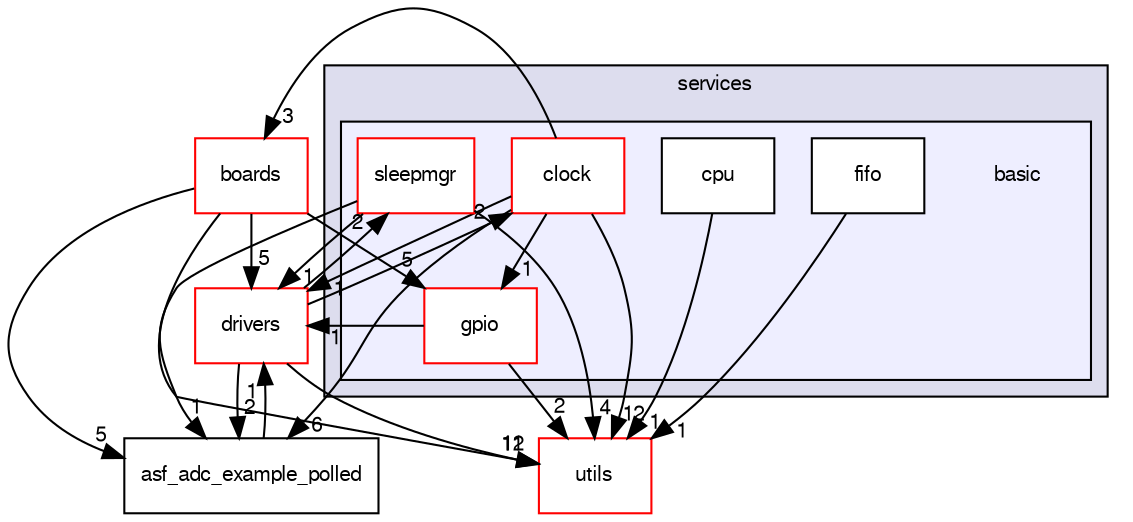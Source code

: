 digraph G {
  compound=true
  node [ fontsize="10", fontname="FreeSans"];
  edge [ labelfontsize="10", labelfontname="FreeSans"];
  subgraph clusterdir_6df56000e9397a0e5b9a9ad92f20af68 {
    graph [ bgcolor="#ddddee", pencolor="black", label="services" fontname="FreeSans", fontsize="10", URL="dir_6df56000e9397a0e5b9a9ad92f20af68.html"]
  subgraph clusterdir_a98c422f485acdaa3b23c4a99b4cb711 {
    graph [ bgcolor="#eeeeff", pencolor="black", label="" URL="dir_a98c422f485acdaa3b23c4a99b4cb711.html"];
    dir_a98c422f485acdaa3b23c4a99b4cb711 [shape=plaintext label="basic"];
    dir_7052404ef7b2aa53538a0cd5b3cede05 [shape=box label="clock" color="red" fillcolor="white" style="filled" URL="dir_7052404ef7b2aa53538a0cd5b3cede05.html"];
    dir_37c2e042abe9e85a3cfff21ccc2e797f [shape=box label="cpu" color="black" fillcolor="white" style="filled" URL="dir_37c2e042abe9e85a3cfff21ccc2e797f.html"];
    dir_42d5a92df59397e4be9309cef6085eab [shape=box label="fifo" color="black" fillcolor="white" style="filled" URL="dir_42d5a92df59397e4be9309cef6085eab.html"];
    dir_5db777e958396a506e1edeb0520a7064 [shape=box label="gpio" color="red" fillcolor="white" style="filled" URL="dir_5db777e958396a506e1edeb0520a7064.html"];
    dir_a7bcfa2730fbeefe7dba1bd250c84d68 [shape=box label="sleepmgr" color="red" fillcolor="white" style="filled" URL="dir_a7bcfa2730fbeefe7dba1bd250c84d68.html"];
  }
  }
  dir_48d7c75bc2d65fbf40aa264a7dbfade3 [shape=box label="drivers" fillcolor="white" style="filled" color="red" URL="dir_48d7c75bc2d65fbf40aa264a7dbfade3.html"];
  dir_a3daf184e2a07ef4b49807f50f1e84df [shape=box label="asf_adc_example_polled" URL="dir_a3daf184e2a07ef4b49807f50f1e84df.html"];
  dir_e74a7c641d1b032fbb218d42b422d49b [shape=box label="utils" fillcolor="white" style="filled" color="red" URL="dir_e74a7c641d1b032fbb218d42b422d49b.html"];
  dir_ceaab40597b0bf8807a94aba0a007ee7 [shape=box label="boards" fillcolor="white" style="filled" color="red" URL="dir_ceaab40597b0bf8807a94aba0a007ee7.html"];
  dir_48d7c75bc2d65fbf40aa264a7dbfade3->dir_a7bcfa2730fbeefe7dba1bd250c84d68 [headlabel="2", labeldistance=1.5 headhref="dir_000009_000027.html"];
  dir_48d7c75bc2d65fbf40aa264a7dbfade3->dir_a3daf184e2a07ef4b49807f50f1e84df [headlabel="2", labeldistance=1.5 headhref="dir_000009_000037.html"];
  dir_48d7c75bc2d65fbf40aa264a7dbfade3->dir_e74a7c641d1b032fbb218d42b422d49b [headlabel="12", labeldistance=1.5 headhref="dir_000009_000029.html"];
  dir_48d7c75bc2d65fbf40aa264a7dbfade3->dir_7052404ef7b2aa53538a0cd5b3cede05 [headlabel="2", labeldistance=1.5 headhref="dir_000009_000019.html"];
  dir_a3daf184e2a07ef4b49807f50f1e84df->dir_48d7c75bc2d65fbf40aa264a7dbfade3 [headlabel="1", labeldistance=1.5 headhref="dir_000037_000009.html"];
  dir_a7bcfa2730fbeefe7dba1bd250c84d68->dir_48d7c75bc2d65fbf40aa264a7dbfade3 [headlabel="1", labeldistance=1.5 headhref="dir_000027_000009.html"];
  dir_a7bcfa2730fbeefe7dba1bd250c84d68->dir_a3daf184e2a07ef4b49807f50f1e84df [headlabel="1", labeldistance=1.5 headhref="dir_000027_000037.html"];
  dir_a7bcfa2730fbeefe7dba1bd250c84d68->dir_e74a7c641d1b032fbb218d42b422d49b [headlabel="4", labeldistance=1.5 headhref="dir_000027_000029.html"];
  dir_5db777e958396a506e1edeb0520a7064->dir_48d7c75bc2d65fbf40aa264a7dbfade3 [headlabel="1", labeldistance=1.5 headhref="dir_000025_000009.html"];
  dir_5db777e958396a506e1edeb0520a7064->dir_e74a7c641d1b032fbb218d42b422d49b [headlabel="2", labeldistance=1.5 headhref="dir_000025_000029.html"];
  dir_42d5a92df59397e4be9309cef6085eab->dir_e74a7c641d1b032fbb218d42b422d49b [headlabel="1", labeldistance=1.5 headhref="dir_000024_000029.html"];
  dir_37c2e042abe9e85a3cfff21ccc2e797f->dir_e74a7c641d1b032fbb218d42b422d49b [headlabel="1", labeldistance=1.5 headhref="dir_000023_000029.html"];
  dir_ceaab40597b0bf8807a94aba0a007ee7->dir_48d7c75bc2d65fbf40aa264a7dbfade3 [headlabel="5", labeldistance=1.5 headhref="dir_000002_000009.html"];
  dir_ceaab40597b0bf8807a94aba0a007ee7->dir_a3daf184e2a07ef4b49807f50f1e84df [headlabel="5", labeldistance=1.5 headhref="dir_000002_000037.html"];
  dir_ceaab40597b0bf8807a94aba0a007ee7->dir_5db777e958396a506e1edeb0520a7064 [headlabel="5", labeldistance=1.5 headhref="dir_000002_000025.html"];
  dir_ceaab40597b0bf8807a94aba0a007ee7->dir_e74a7c641d1b032fbb218d42b422d49b [headlabel="11", labeldistance=1.5 headhref="dir_000002_000029.html"];
  dir_7052404ef7b2aa53538a0cd5b3cede05->dir_48d7c75bc2d65fbf40aa264a7dbfade3 [headlabel="1", labeldistance=1.5 headhref="dir_000019_000009.html"];
  dir_7052404ef7b2aa53538a0cd5b3cede05->dir_a3daf184e2a07ef4b49807f50f1e84df [headlabel="6", labeldistance=1.5 headhref="dir_000019_000037.html"];
  dir_7052404ef7b2aa53538a0cd5b3cede05->dir_5db777e958396a506e1edeb0520a7064 [headlabel="1", labeldistance=1.5 headhref="dir_000019_000025.html"];
  dir_7052404ef7b2aa53538a0cd5b3cede05->dir_e74a7c641d1b032fbb218d42b422d49b [headlabel="12", labeldistance=1.5 headhref="dir_000019_000029.html"];
  dir_7052404ef7b2aa53538a0cd5b3cede05->dir_ceaab40597b0bf8807a94aba0a007ee7 [headlabel="3", labeldistance=1.5 headhref="dir_000019_000002.html"];
}
